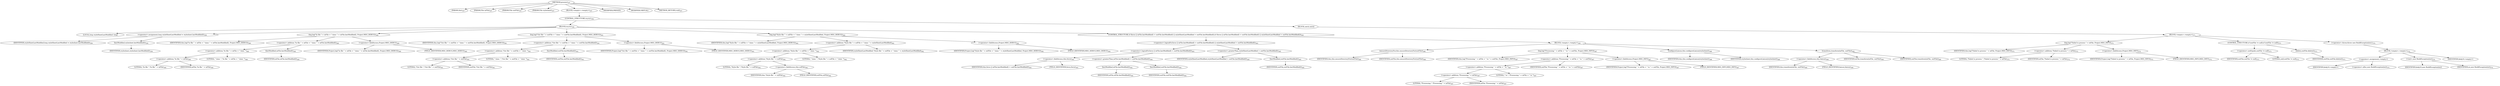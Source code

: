 digraph "process" {  
"800" [label = <(METHOD,process)<SUB>357</SUB>> ]
"46" [label = <(PARAM,this)<SUB>357</SUB>> ]
"801" [label = <(PARAM,File inFile)<SUB>357</SUB>> ]
"802" [label = <(PARAM,File outFile)<SUB>357</SUB>> ]
"803" [label = <(PARAM,File stylesheet)<SUB>357</SUB>> ]
"804" [label = <(BLOCK,&lt;empty&gt;,&lt;empty&gt;)<SUB>357</SUB>> ]
"805" [label = <(CONTROL_STRUCTURE,try,try)<SUB>358</SUB>> ]
"806" [label = <(BLOCK,try,try)<SUB>358</SUB>> ]
"807" [label = <(LOCAL,long styleSheetLastModified: long)> ]
"808" [label = <(&lt;operator&gt;.assignment,long styleSheetLastModified = stylesheet.lastModified())<SUB>359</SUB>> ]
"809" [label = <(IDENTIFIER,styleSheetLastModified,long styleSheetLastModified = stylesheet.lastModified())<SUB>359</SUB>> ]
"810" [label = <(lastModified,stylesheet.lastModified())<SUB>359</SUB>> ]
"811" [label = <(IDENTIFIER,stylesheet,stylesheet.lastModified())<SUB>359</SUB>> ]
"812" [label = <(log,log(&quot;In file &quot; + inFile + &quot; time: &quot; + inFile.lastModified(), Project.MSG_DEBUG))<SUB>360</SUB>> ]
"45" [label = <(IDENTIFIER,this,log(&quot;In file &quot; + inFile + &quot; time: &quot; + inFile.lastModified(), Project.MSG_DEBUG))<SUB>360</SUB>> ]
"813" [label = <(&lt;operator&gt;.addition,&quot;In file &quot; + inFile + &quot; time: &quot; + inFile.lastModified())<SUB>360</SUB>> ]
"814" [label = <(&lt;operator&gt;.addition,&quot;In file &quot; + inFile + &quot; time: &quot;)<SUB>360</SUB>> ]
"815" [label = <(&lt;operator&gt;.addition,&quot;In file &quot; + inFile)<SUB>360</SUB>> ]
"816" [label = <(LITERAL,&quot;In file &quot;,&quot;In file &quot; + inFile)<SUB>360</SUB>> ]
"817" [label = <(IDENTIFIER,inFile,&quot;In file &quot; + inFile)<SUB>360</SUB>> ]
"818" [label = <(LITERAL,&quot; time: &quot;,&quot;In file &quot; + inFile + &quot; time: &quot;)<SUB>360</SUB>> ]
"819" [label = <(lastModified,inFile.lastModified())<SUB>360</SUB>> ]
"820" [label = <(IDENTIFIER,inFile,inFile.lastModified())<SUB>360</SUB>> ]
"821" [label = <(&lt;operator&gt;.fieldAccess,Project.MSG_DEBUG)<SUB>360</SUB>> ]
"822" [label = <(IDENTIFIER,Project,log(&quot;In file &quot; + inFile + &quot; time: &quot; + inFile.lastModified(), Project.MSG_DEBUG))<SUB>360</SUB>> ]
"823" [label = <(FIELD_IDENTIFIER,MSG_DEBUG,MSG_DEBUG)<SUB>360</SUB>> ]
"824" [label = <(log,log(&quot;Out file &quot; + outFile + &quot; time: &quot; + outFile.lastModified(), Project.MSG_DEBUG))<SUB>361</SUB>> ]
"47" [label = <(IDENTIFIER,this,log(&quot;Out file &quot; + outFile + &quot; time: &quot; + outFile.lastModified(), Project.MSG_DEBUG))<SUB>361</SUB>> ]
"825" [label = <(&lt;operator&gt;.addition,&quot;Out file &quot; + outFile + &quot; time: &quot; + outFile.lastModified())<SUB>361</SUB>> ]
"826" [label = <(&lt;operator&gt;.addition,&quot;Out file &quot; + outFile + &quot; time: &quot;)<SUB>361</SUB>> ]
"827" [label = <(&lt;operator&gt;.addition,&quot;Out file &quot; + outFile)<SUB>361</SUB>> ]
"828" [label = <(LITERAL,&quot;Out file &quot;,&quot;Out file &quot; + outFile)<SUB>361</SUB>> ]
"829" [label = <(IDENTIFIER,outFile,&quot;Out file &quot; + outFile)<SUB>361</SUB>> ]
"830" [label = <(LITERAL,&quot; time: &quot;,&quot;Out file &quot; + outFile + &quot; time: &quot;)<SUB>361</SUB>> ]
"831" [label = <(lastModified,outFile.lastModified())<SUB>361</SUB>> ]
"832" [label = <(IDENTIFIER,outFile,outFile.lastModified())<SUB>361</SUB>> ]
"833" [label = <(&lt;operator&gt;.fieldAccess,Project.MSG_DEBUG)<SUB>361</SUB>> ]
"834" [label = <(IDENTIFIER,Project,log(&quot;Out file &quot; + outFile + &quot; time: &quot; + outFile.lastModified(), Project.MSG_DEBUG))<SUB>361</SUB>> ]
"835" [label = <(FIELD_IDENTIFIER,MSG_DEBUG,MSG_DEBUG)<SUB>361</SUB>> ]
"836" [label = <(log,log(&quot;Style file &quot; + xslFile + &quot; time: &quot; + styleSheetLastModified, Project.MSG_DEBUG))<SUB>362</SUB>> ]
"48" [label = <(IDENTIFIER,this,log(&quot;Style file &quot; + xslFile + &quot; time: &quot; + styleSheetLastModified, Project.MSG_DEBUG))<SUB>362</SUB>> ]
"837" [label = <(&lt;operator&gt;.addition,&quot;Style file &quot; + xslFile + &quot; time: &quot; + styleSheetLastModified)<SUB>362</SUB>> ]
"838" [label = <(&lt;operator&gt;.addition,&quot;Style file &quot; + xslFile + &quot; time: &quot;)<SUB>362</SUB>> ]
"839" [label = <(&lt;operator&gt;.addition,&quot;Style file &quot; + xslFile)<SUB>362</SUB>> ]
"840" [label = <(LITERAL,&quot;Style file &quot;,&quot;Style file &quot; + xslFile)<SUB>362</SUB>> ]
"841" [label = <(&lt;operator&gt;.fieldAccess,this.xslFile)<SUB>362</SUB>> ]
"842" [label = <(IDENTIFIER,this,&quot;Style file &quot; + xslFile)<SUB>362</SUB>> ]
"843" [label = <(FIELD_IDENTIFIER,xslFile,xslFile)<SUB>362</SUB>> ]
"844" [label = <(LITERAL,&quot; time: &quot;,&quot;Style file &quot; + xslFile + &quot; time: &quot;)<SUB>362</SUB>> ]
"845" [label = <(IDENTIFIER,styleSheetLastModified,&quot;Style file &quot; + xslFile + &quot; time: &quot; + styleSheetLastModified)<SUB>362</SUB>> ]
"846" [label = <(&lt;operator&gt;.fieldAccess,Project.MSG_DEBUG)<SUB>362</SUB>> ]
"847" [label = <(IDENTIFIER,Project,log(&quot;Style file &quot; + xslFile + &quot; time: &quot; + styleSheetLastModified, Project.MSG_DEBUG))<SUB>362</SUB>> ]
"848" [label = <(FIELD_IDENTIFIER,MSG_DEBUG,MSG_DEBUG)<SUB>362</SUB>> ]
"849" [label = <(CONTROL_STRUCTURE,if (force || inFile.lastModified() &gt; outFile.lastModified() || styleSheetLastModified &gt; outFile.lastModified()),if (force || inFile.lastModified() &gt; outFile.lastModified() || styleSheetLastModified &gt; outFile.lastModified()))<SUB>363</SUB>> ]
"850" [label = <(&lt;operator&gt;.logicalOr,force || inFile.lastModified() &gt; outFile.lastModified() || styleSheetLastModified &gt; outFile.lastModified())<SUB>363</SUB>> ]
"851" [label = <(&lt;operator&gt;.logicalOr,force || inFile.lastModified() &gt; outFile.lastModified())<SUB>363</SUB>> ]
"852" [label = <(&lt;operator&gt;.fieldAccess,this.force)<SUB>363</SUB>> ]
"853" [label = <(IDENTIFIER,this,force || inFile.lastModified() &gt; outFile.lastModified())<SUB>363</SUB>> ]
"854" [label = <(FIELD_IDENTIFIER,force,force)<SUB>363</SUB>> ]
"855" [label = <(&lt;operator&gt;.greaterThan,inFile.lastModified() &gt; outFile.lastModified())<SUB>364</SUB>> ]
"856" [label = <(lastModified,inFile.lastModified())<SUB>364</SUB>> ]
"857" [label = <(IDENTIFIER,inFile,inFile.lastModified())<SUB>364</SUB>> ]
"858" [label = <(lastModified,outFile.lastModified())<SUB>364</SUB>> ]
"859" [label = <(IDENTIFIER,outFile,outFile.lastModified())<SUB>364</SUB>> ]
"860" [label = <(&lt;operator&gt;.greaterThan,styleSheetLastModified &gt; outFile.lastModified())<SUB>365</SUB>> ]
"861" [label = <(IDENTIFIER,styleSheetLastModified,styleSheetLastModified &gt; outFile.lastModified())<SUB>365</SUB>> ]
"862" [label = <(lastModified,outFile.lastModified())<SUB>365</SUB>> ]
"863" [label = <(IDENTIFIER,outFile,outFile.lastModified())<SUB>365</SUB>> ]
"864" [label = <(BLOCK,&lt;empty&gt;,&lt;empty&gt;)<SUB>365</SUB>> ]
"865" [label = <(ensureDirectoryFor,this.ensureDirectoryFor(outFile))<SUB>366</SUB>> ]
"49" [label = <(IDENTIFIER,this,this.ensureDirectoryFor(outFile))<SUB>366</SUB>> ]
"866" [label = <(IDENTIFIER,outFile,this.ensureDirectoryFor(outFile))<SUB>366</SUB>> ]
"867" [label = <(log,log(&quot;Processing &quot; + inFile + &quot; to &quot; + outFile, Project.MSG_INFO))<SUB>367</SUB>> ]
"50" [label = <(IDENTIFIER,this,log(&quot;Processing &quot; + inFile + &quot; to &quot; + outFile, Project.MSG_INFO))<SUB>367</SUB>> ]
"868" [label = <(&lt;operator&gt;.addition,&quot;Processing &quot; + inFile + &quot; to &quot; + outFile)<SUB>367</SUB>> ]
"869" [label = <(&lt;operator&gt;.addition,&quot;Processing &quot; + inFile + &quot; to &quot;)<SUB>367</SUB>> ]
"870" [label = <(&lt;operator&gt;.addition,&quot;Processing &quot; + inFile)<SUB>367</SUB>> ]
"871" [label = <(LITERAL,&quot;Processing &quot;,&quot;Processing &quot; + inFile)<SUB>367</SUB>> ]
"872" [label = <(IDENTIFIER,inFile,&quot;Processing &quot; + inFile)<SUB>367</SUB>> ]
"873" [label = <(LITERAL,&quot; to &quot;,&quot;Processing &quot; + inFile + &quot; to &quot;)<SUB>367</SUB>> ]
"874" [label = <(IDENTIFIER,outFile,&quot;Processing &quot; + inFile + &quot; to &quot; + outFile)<SUB>367</SUB>> ]
"875" [label = <(&lt;operator&gt;.fieldAccess,Project.MSG_INFO)<SUB>367</SUB>> ]
"876" [label = <(IDENTIFIER,Project,log(&quot;Processing &quot; + inFile + &quot; to &quot; + outFile, Project.MSG_INFO))<SUB>367</SUB>> ]
"877" [label = <(FIELD_IDENTIFIER,MSG_INFO,MSG_INFO)<SUB>367</SUB>> ]
"878" [label = <(configureLiaison,this.configureLiaison(stylesheet))<SUB>368</SUB>> ]
"51" [label = <(IDENTIFIER,this,this.configureLiaison(stylesheet))<SUB>368</SUB>> ]
"879" [label = <(IDENTIFIER,stylesheet,this.configureLiaison(stylesheet))<SUB>368</SUB>> ]
"880" [label = <(transform,transform(inFile, outFile))<SUB>369</SUB>> ]
"881" [label = <(&lt;operator&gt;.fieldAccess,this.liaison)<SUB>369</SUB>> ]
"882" [label = <(IDENTIFIER,this,transform(inFile, outFile))<SUB>369</SUB>> ]
"883" [label = <(FIELD_IDENTIFIER,liaison,liaison)<SUB>369</SUB>> ]
"884" [label = <(IDENTIFIER,inFile,transform(inFile, outFile))<SUB>369</SUB>> ]
"885" [label = <(IDENTIFIER,outFile,transform(inFile, outFile))<SUB>369</SUB>> ]
"886" [label = <(BLOCK,catch,catch)> ]
"887" [label = <(BLOCK,&lt;empty&gt;,&lt;empty&gt;)<SUB>371</SUB>> ]
"888" [label = <(log,log(&quot;Failed to process &quot; + inFile, Project.MSG_INFO))<SUB>372</SUB>> ]
"52" [label = <(IDENTIFIER,this,log(&quot;Failed to process &quot; + inFile, Project.MSG_INFO))<SUB>372</SUB>> ]
"889" [label = <(&lt;operator&gt;.addition,&quot;Failed to process &quot; + inFile)<SUB>372</SUB>> ]
"890" [label = <(LITERAL,&quot;Failed to process &quot;,&quot;Failed to process &quot; + inFile)<SUB>372</SUB>> ]
"891" [label = <(IDENTIFIER,inFile,&quot;Failed to process &quot; + inFile)<SUB>372</SUB>> ]
"892" [label = <(&lt;operator&gt;.fieldAccess,Project.MSG_INFO)<SUB>372</SUB>> ]
"893" [label = <(IDENTIFIER,Project,log(&quot;Failed to process &quot; + inFile, Project.MSG_INFO))<SUB>372</SUB>> ]
"894" [label = <(FIELD_IDENTIFIER,MSG_INFO,MSG_INFO)<SUB>372</SUB>> ]
"895" [label = <(CONTROL_STRUCTURE,if (outFile != null),if (outFile != null))<SUB>373</SUB>> ]
"896" [label = <(&lt;operator&gt;.notEquals,outFile != null)<SUB>373</SUB>> ]
"897" [label = <(IDENTIFIER,outFile,outFile != null)<SUB>373</SUB>> ]
"898" [label = <(LITERAL,null,outFile != null)<SUB>373</SUB>> ]
"899" [label = <(delete,outFile.delete())<SUB>373</SUB>> ]
"900" [label = <(IDENTIFIER,outFile,outFile.delete())<SUB>373</SUB>> ]
"901" [label = <(&lt;operator&gt;.throw,throw new BuildException(ex);)<SUB>374</SUB>> ]
"902" [label = <(BLOCK,&lt;empty&gt;,&lt;empty&gt;)<SUB>374</SUB>> ]
"903" [label = <(&lt;operator&gt;.assignment,&lt;empty&gt;)> ]
"904" [label = <(IDENTIFIER,$obj10,&lt;empty&gt;)> ]
"905" [label = <(&lt;operator&gt;.alloc,new BuildException(ex))<SUB>374</SUB>> ]
"906" [label = <(&lt;init&gt;,new BuildException(ex))<SUB>374</SUB>> ]
"907" [label = <(IDENTIFIER,$obj10,new BuildException(ex))> ]
"908" [label = <(IDENTIFIER,ex,new BuildException(ex))<SUB>374</SUB>> ]
"909" [label = <(IDENTIFIER,$obj10,&lt;empty&gt;)> ]
"910" [label = <(MODIFIER,PRIVATE)> ]
"911" [label = <(MODIFIER,VIRTUAL)> ]
"912" [label = <(METHOD_RETURN,void)<SUB>357</SUB>> ]
  "800" -> "46" 
  "800" -> "801" 
  "800" -> "802" 
  "800" -> "803" 
  "800" -> "804" 
  "800" -> "910" 
  "800" -> "911" 
  "800" -> "912" 
  "804" -> "805" 
  "805" -> "806" 
  "805" -> "886" 
  "806" -> "807" 
  "806" -> "808" 
  "806" -> "812" 
  "806" -> "824" 
  "806" -> "836" 
  "806" -> "849" 
  "808" -> "809" 
  "808" -> "810" 
  "810" -> "811" 
  "812" -> "45" 
  "812" -> "813" 
  "812" -> "821" 
  "813" -> "814" 
  "813" -> "819" 
  "814" -> "815" 
  "814" -> "818" 
  "815" -> "816" 
  "815" -> "817" 
  "819" -> "820" 
  "821" -> "822" 
  "821" -> "823" 
  "824" -> "47" 
  "824" -> "825" 
  "824" -> "833" 
  "825" -> "826" 
  "825" -> "831" 
  "826" -> "827" 
  "826" -> "830" 
  "827" -> "828" 
  "827" -> "829" 
  "831" -> "832" 
  "833" -> "834" 
  "833" -> "835" 
  "836" -> "48" 
  "836" -> "837" 
  "836" -> "846" 
  "837" -> "838" 
  "837" -> "845" 
  "838" -> "839" 
  "838" -> "844" 
  "839" -> "840" 
  "839" -> "841" 
  "841" -> "842" 
  "841" -> "843" 
  "846" -> "847" 
  "846" -> "848" 
  "849" -> "850" 
  "849" -> "864" 
  "850" -> "851" 
  "850" -> "860" 
  "851" -> "852" 
  "851" -> "855" 
  "852" -> "853" 
  "852" -> "854" 
  "855" -> "856" 
  "855" -> "858" 
  "856" -> "857" 
  "858" -> "859" 
  "860" -> "861" 
  "860" -> "862" 
  "862" -> "863" 
  "864" -> "865" 
  "864" -> "867" 
  "864" -> "878" 
  "864" -> "880" 
  "865" -> "49" 
  "865" -> "866" 
  "867" -> "50" 
  "867" -> "868" 
  "867" -> "875" 
  "868" -> "869" 
  "868" -> "874" 
  "869" -> "870" 
  "869" -> "873" 
  "870" -> "871" 
  "870" -> "872" 
  "875" -> "876" 
  "875" -> "877" 
  "878" -> "51" 
  "878" -> "879" 
  "880" -> "881" 
  "880" -> "884" 
  "880" -> "885" 
  "881" -> "882" 
  "881" -> "883" 
  "886" -> "887" 
  "887" -> "888" 
  "887" -> "895" 
  "887" -> "901" 
  "888" -> "52" 
  "888" -> "889" 
  "888" -> "892" 
  "889" -> "890" 
  "889" -> "891" 
  "892" -> "893" 
  "892" -> "894" 
  "895" -> "896" 
  "895" -> "899" 
  "896" -> "897" 
  "896" -> "898" 
  "899" -> "900" 
  "901" -> "902" 
  "902" -> "903" 
  "902" -> "906" 
  "902" -> "909" 
  "903" -> "904" 
  "903" -> "905" 
  "906" -> "907" 
  "906" -> "908" 
}

